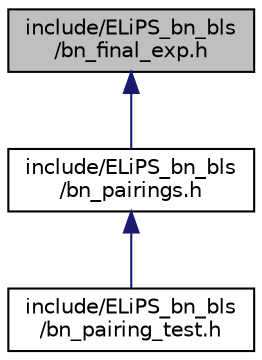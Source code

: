 digraph "include/ELiPS_bn_bls/bn_final_exp.h"
{
  edge [fontname="Helvetica",fontsize="10",labelfontname="Helvetica",labelfontsize="10"];
  node [fontname="Helvetica",fontsize="10",shape=record];
  Node22 [label="include/ELiPS_bn_bls\l/bn_final_exp.h",height=0.2,width=0.4,color="black", fillcolor="grey75", style="filled", fontcolor="black"];
  Node22 -> Node23 [dir="back",color="midnightblue",fontsize="10",style="solid"];
  Node23 [label="include/ELiPS_bn_bls\l/bn_pairings.h",height=0.2,width=0.4,color="black", fillcolor="white", style="filled",URL="$bn__pairings_8h_source.html"];
  Node23 -> Node24 [dir="back",color="midnightblue",fontsize="10",style="solid"];
  Node24 [label="include/ELiPS_bn_bls\l/bn_pairing_test.h",height=0.2,width=0.4,color="black", fillcolor="white", style="filled",URL="$bn__pairing__test_8h_source.html"];
}
